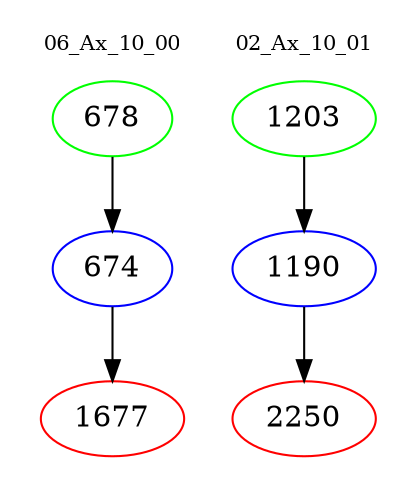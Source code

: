 digraph{
subgraph cluster_0 {
color = white
label = "06_Ax_10_00";
fontsize=10;
T0_678 [label="678", color="green"]
T0_678 -> T0_674 [color="black"]
T0_674 [label="674", color="blue"]
T0_674 -> T0_1677 [color="black"]
T0_1677 [label="1677", color="red"]
}
subgraph cluster_1 {
color = white
label = "02_Ax_10_01";
fontsize=10;
T1_1203 [label="1203", color="green"]
T1_1203 -> T1_1190 [color="black"]
T1_1190 [label="1190", color="blue"]
T1_1190 -> T1_2250 [color="black"]
T1_2250 [label="2250", color="red"]
}
}
